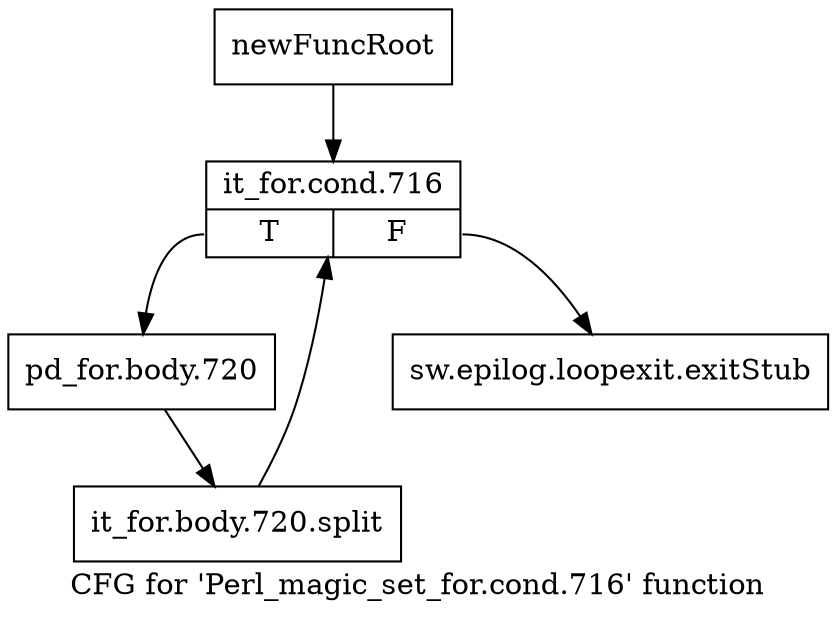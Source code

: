 digraph "CFG for 'Perl_magic_set_for.cond.716' function" {
	label="CFG for 'Perl_magic_set_for.cond.716' function";

	Node0x4bc4520 [shape=record,label="{newFuncRoot}"];
	Node0x4bc4520 -> Node0x4bc45c0;
	Node0x4bc4570 [shape=record,label="{sw.epilog.loopexit.exitStub}"];
	Node0x4bc45c0 [shape=record,label="{it_for.cond.716|{<s0>T|<s1>F}}"];
	Node0x4bc45c0:s0 -> Node0x4bc4610;
	Node0x4bc45c0:s1 -> Node0x4bc4570;
	Node0x4bc4610 [shape=record,label="{pd_for.body.720}"];
	Node0x4bc4610 -> Node0x6a40ff0;
	Node0x6a40ff0 [shape=record,label="{it_for.body.720.split}"];
	Node0x6a40ff0 -> Node0x4bc45c0;
}
